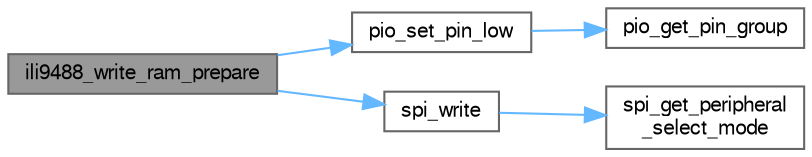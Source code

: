 digraph "ili9488_write_ram_prepare"
{
 // LATEX_PDF_SIZE
  bgcolor="transparent";
  edge [fontname=FreeSans,fontsize=10,labelfontname=FreeSans,labelfontsize=10];
  node [fontname=FreeSans,fontsize=10,shape=box,height=0.2,width=0.4];
  rankdir="LR";
  Node1 [label="ili9488_write_ram_prepare",height=0.2,width=0.4,color="gray40", fillcolor="grey60", style="filled", fontcolor="black",tooltip="Prepare to write GRAM data."];
  Node1 -> Node2 [color="steelblue1",style="solid"];
  Node2 [label="pio_set_pin_low",height=0.2,width=0.4,color="grey40", fillcolor="white", style="filled",URL="$group__sam__drivers__pio__group.html#ga41f795f6deb585e82b913a959a4b076a",tooltip="Drive a GPIO pin to 0."];
  Node2 -> Node3 [color="steelblue1",style="solid"];
  Node3 [label="pio_get_pin_group",height=0.2,width=0.4,color="grey40", fillcolor="white", style="filled",URL="$group__sam__drivers__pio__group.html#gaf37309a52c59d5e2116d649f6fdd98c9",tooltip="Return GPIO port for a GPIO pin."];
  Node1 -> Node4 [color="steelblue1",style="solid"];
  Node4 [label="spi_write",height=0.2,width=0.4,color="grey40", fillcolor="white", style="filled",URL="$group__sam__drivers__spi__group.html#gaf0aef4a28c69c8ceb6e99b5d79e91e47",tooltip="Write the transmitted data with specified peripheral chip select value."];
  Node4 -> Node5 [color="steelblue1",style="solid"];
  Node5 [label="spi_get_peripheral\l_select_mode",height=0.2,width=0.4,color="grey40", fillcolor="white", style="filled",URL="$drivers_2spi_2spi_8h.html#a7a7e9be615b3302403a32d57650138f2",tooltip="Get Peripheral Select mode."];
}
